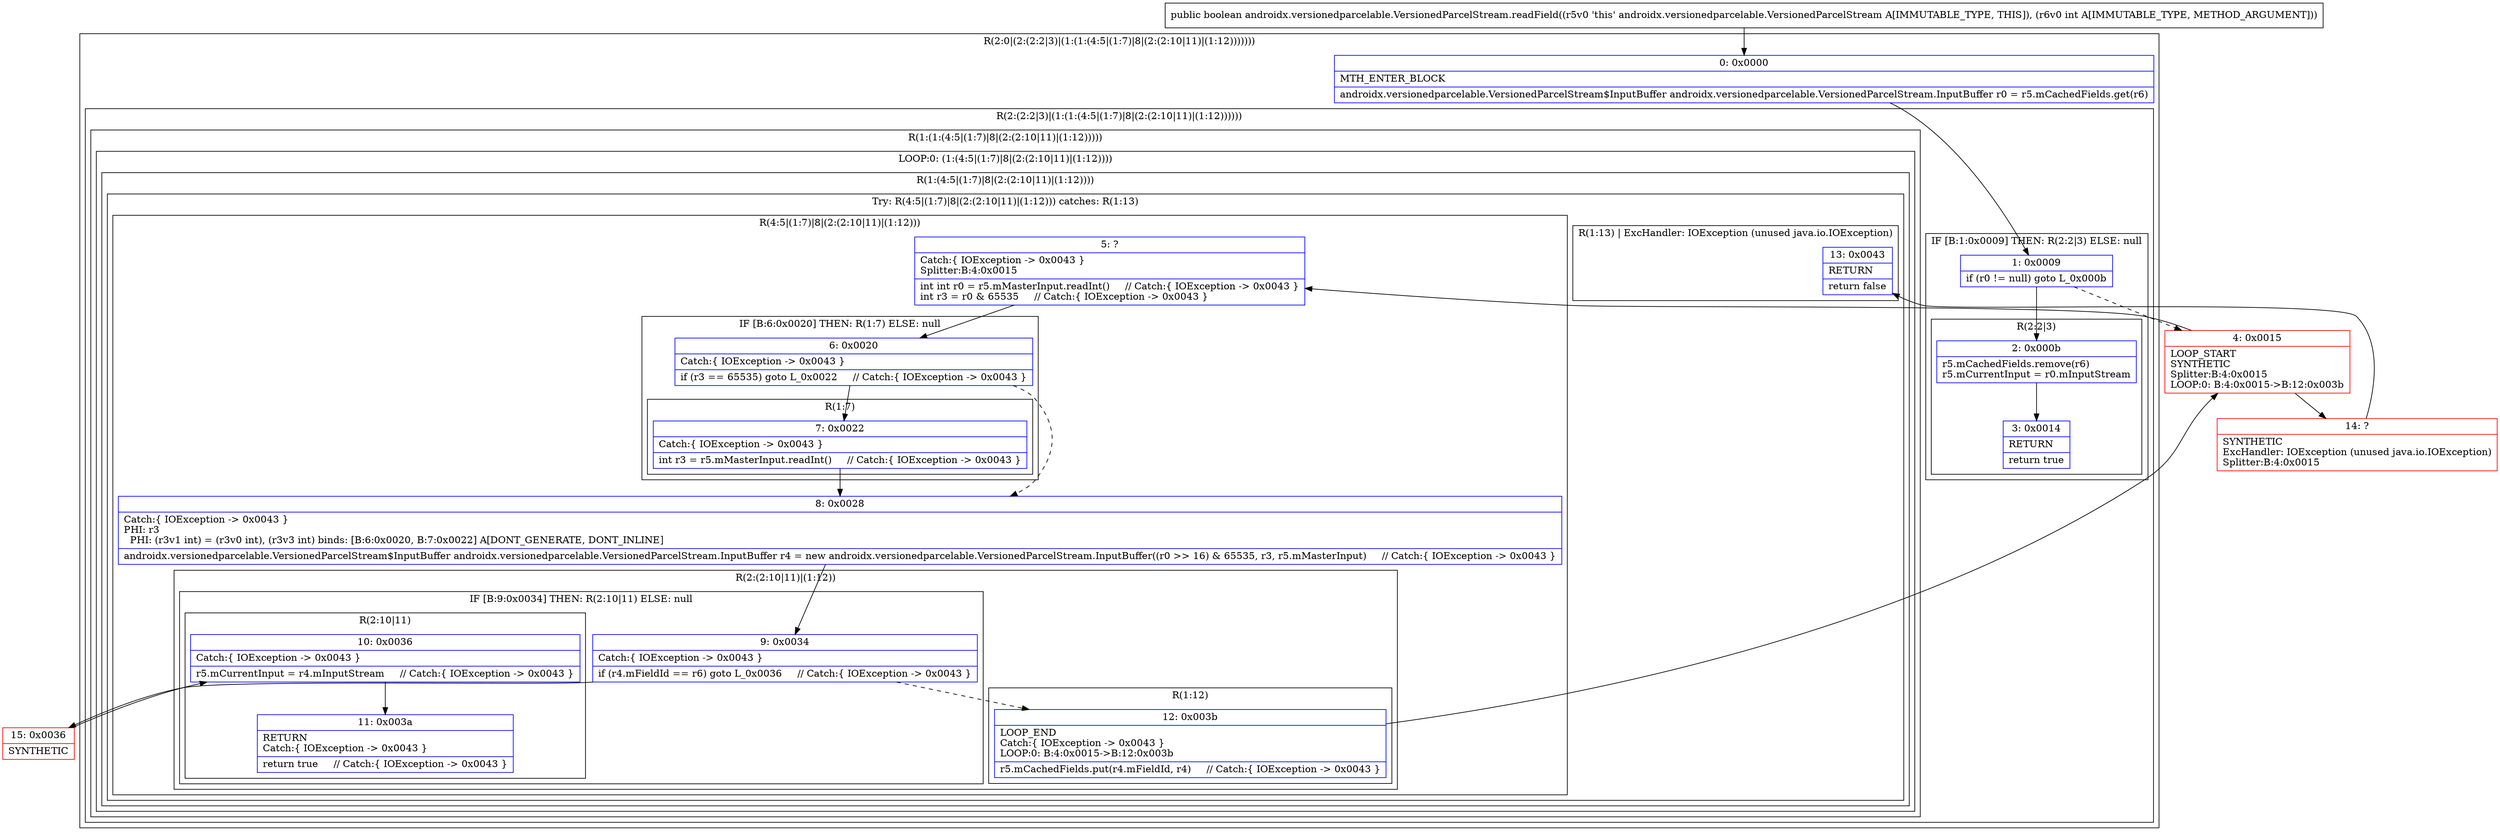 digraph "CFG forandroidx.versionedparcelable.VersionedParcelStream.readField(I)Z" {
subgraph cluster_Region_921552036 {
label = "R(2:0|(2:(2:2|3)|(1:(1:(4:5|(1:7)|8|(2:(2:10|11)|(1:12)))))))";
node [shape=record,color=blue];
Node_0 [shape=record,label="{0\:\ 0x0000|MTH_ENTER_BLOCK\l|androidx.versionedparcelable.VersionedParcelStream$InputBuffer androidx.versionedparcelable.VersionedParcelStream.InputBuffer r0 = r5.mCachedFields.get(r6)\l}"];
subgraph cluster_Region_1022195473 {
label = "R(2:(2:2|3)|(1:(1:(4:5|(1:7)|8|(2:(2:10|11)|(1:12))))))";
node [shape=record,color=blue];
subgraph cluster_IfRegion_1346536634 {
label = "IF [B:1:0x0009] THEN: R(2:2|3) ELSE: null";
node [shape=record,color=blue];
Node_1 [shape=record,label="{1\:\ 0x0009|if (r0 != null) goto L_0x000b\l}"];
subgraph cluster_Region_1557257572 {
label = "R(2:2|3)";
node [shape=record,color=blue];
Node_2 [shape=record,label="{2\:\ 0x000b|r5.mCachedFields.remove(r6)\lr5.mCurrentInput = r0.mInputStream\l}"];
Node_3 [shape=record,label="{3\:\ 0x0014|RETURN\l|return true\l}"];
}
}
subgraph cluster_Region_2120107382 {
label = "R(1:(1:(4:5|(1:7)|8|(2:(2:10|11)|(1:12)))))";
node [shape=record,color=blue];
subgraph cluster_LoopRegion_86182480 {
label = "LOOP:0: (1:(4:5|(1:7)|8|(2:(2:10|11)|(1:12))))";
node [shape=record,color=blue];
subgraph cluster_Region_17055618 {
label = "R(1:(4:5|(1:7)|8|(2:(2:10|11)|(1:12))))";
node [shape=record,color=blue];
subgraph cluster_TryCatchRegion_1443272012 {
label = "Try: R(4:5|(1:7)|8|(2:(2:10|11)|(1:12))) catches: R(1:13)";
node [shape=record,color=blue];
subgraph cluster_Region_713528812 {
label = "R(4:5|(1:7)|8|(2:(2:10|11)|(1:12)))";
node [shape=record,color=blue];
Node_5 [shape=record,label="{5\:\ ?|Catch:\{ IOException \-\> 0x0043 \}\lSplitter:B:4:0x0015\l|int int r0 = r5.mMasterInput.readInt()     \/\/ Catch:\{ IOException \-\> 0x0043 \}\lint r3 = r0 & 65535     \/\/ Catch:\{ IOException \-\> 0x0043 \}\l}"];
subgraph cluster_IfRegion_917803328 {
label = "IF [B:6:0x0020] THEN: R(1:7) ELSE: null";
node [shape=record,color=blue];
Node_6 [shape=record,label="{6\:\ 0x0020|Catch:\{ IOException \-\> 0x0043 \}\l|if (r3 == 65535) goto L_0x0022     \/\/ Catch:\{ IOException \-\> 0x0043 \}\l}"];
subgraph cluster_Region_1922542844 {
label = "R(1:7)";
node [shape=record,color=blue];
Node_7 [shape=record,label="{7\:\ 0x0022|Catch:\{ IOException \-\> 0x0043 \}\l|int r3 = r5.mMasterInput.readInt()     \/\/ Catch:\{ IOException \-\> 0x0043 \}\l}"];
}
}
Node_8 [shape=record,label="{8\:\ 0x0028|Catch:\{ IOException \-\> 0x0043 \}\lPHI: r3 \l  PHI: (r3v1 int) = (r3v0 int), (r3v3 int) binds: [B:6:0x0020, B:7:0x0022] A[DONT_GENERATE, DONT_INLINE]\l|androidx.versionedparcelable.VersionedParcelStream$InputBuffer androidx.versionedparcelable.VersionedParcelStream.InputBuffer r4 = new androidx.versionedparcelable.VersionedParcelStream.InputBuffer((r0 \>\> 16) & 65535, r3, r5.mMasterInput)     \/\/ Catch:\{ IOException \-\> 0x0043 \}\l}"];
subgraph cluster_Region_1526669071 {
label = "R(2:(2:10|11)|(1:12))";
node [shape=record,color=blue];
subgraph cluster_IfRegion_1683771407 {
label = "IF [B:9:0x0034] THEN: R(2:10|11) ELSE: null";
node [shape=record,color=blue];
Node_9 [shape=record,label="{9\:\ 0x0034|Catch:\{ IOException \-\> 0x0043 \}\l|if (r4.mFieldId == r6) goto L_0x0036     \/\/ Catch:\{ IOException \-\> 0x0043 \}\l}"];
subgraph cluster_Region_1927451037 {
label = "R(2:10|11)";
node [shape=record,color=blue];
Node_10 [shape=record,label="{10\:\ 0x0036|Catch:\{ IOException \-\> 0x0043 \}\l|r5.mCurrentInput = r4.mInputStream     \/\/ Catch:\{ IOException \-\> 0x0043 \}\l}"];
Node_11 [shape=record,label="{11\:\ 0x003a|RETURN\lCatch:\{ IOException \-\> 0x0043 \}\l|return true     \/\/ Catch:\{ IOException \-\> 0x0043 \}\l}"];
}
}
subgraph cluster_Region_1037902705 {
label = "R(1:12)";
node [shape=record,color=blue];
Node_12 [shape=record,label="{12\:\ 0x003b|LOOP_END\lCatch:\{ IOException \-\> 0x0043 \}\lLOOP:0: B:4:0x0015\-\>B:12:0x003b\l|r5.mCachedFields.put(r4.mFieldId, r4)     \/\/ Catch:\{ IOException \-\> 0x0043 \}\l}"];
}
}
}
subgraph cluster_Region_1192492938 {
label = "R(1:13) | ExcHandler: IOException (unused java.io.IOException)\l";
node [shape=record,color=blue];
Node_13 [shape=record,label="{13\:\ 0x0043|RETURN\l|return false\l}"];
}
}
}
}
}
}
}
subgraph cluster_Region_1192492938 {
label = "R(1:13) | ExcHandler: IOException (unused java.io.IOException)\l";
node [shape=record,color=blue];
Node_13 [shape=record,label="{13\:\ 0x0043|RETURN\l|return false\l}"];
}
Node_4 [shape=record,color=red,label="{4\:\ 0x0015|LOOP_START\lSYNTHETIC\lSplitter:B:4:0x0015\lLOOP:0: B:4:0x0015\-\>B:12:0x003b\l}"];
Node_14 [shape=record,color=red,label="{14\:\ ?|SYNTHETIC\lExcHandler: IOException (unused java.io.IOException)\lSplitter:B:4:0x0015\l}"];
Node_15 [shape=record,color=red,label="{15\:\ 0x0036|SYNTHETIC\l}"];
MethodNode[shape=record,label="{public boolean androidx.versionedparcelable.VersionedParcelStream.readField((r5v0 'this' androidx.versionedparcelable.VersionedParcelStream A[IMMUTABLE_TYPE, THIS]), (r6v0 int A[IMMUTABLE_TYPE, METHOD_ARGUMENT])) }"];
MethodNode -> Node_0;
Node_0 -> Node_1;
Node_1 -> Node_2;
Node_1 -> Node_4[style=dashed];
Node_2 -> Node_3;
Node_5 -> Node_6;
Node_6 -> Node_7;
Node_6 -> Node_8[style=dashed];
Node_7 -> Node_8;
Node_8 -> Node_9;
Node_9 -> Node_12[style=dashed];
Node_9 -> Node_15;
Node_10 -> Node_11;
Node_12 -> Node_4;
Node_4 -> Node_5;
Node_4 -> Node_14;
Node_14 -> Node_13;
Node_15 -> Node_10;
}

